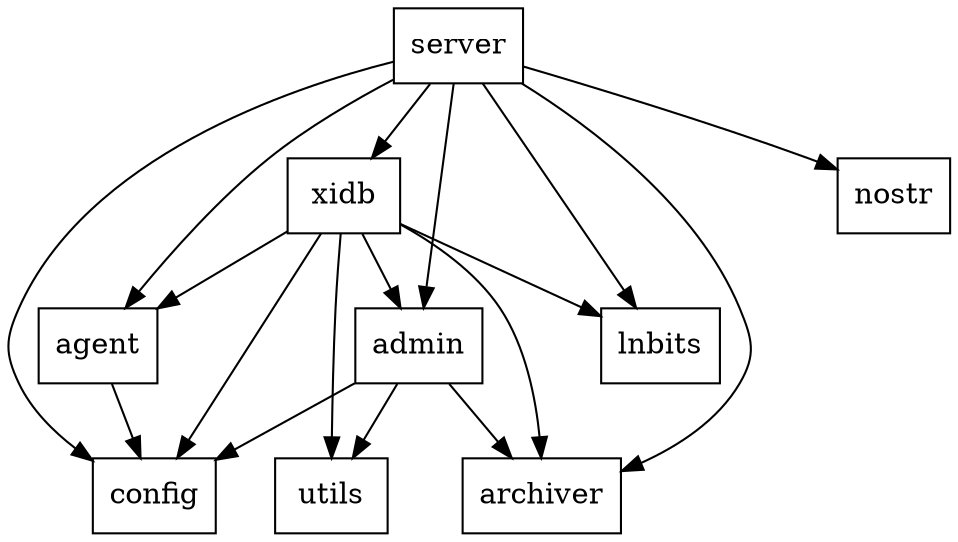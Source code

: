digraph G {
  node [shape=box];
  xidb -> config;
  xidb -> agent;
  xidb -> admin;
  xidb -> utils;
  xidb -> archiver;
  xidb -> lnbits;
  agent -> config;
  admin -> config;
  admin -> utils;
  admin -> archiver;
  server -> config;
  server -> lnbits;
  server -> agent;
  server -> admin;
  server -> xidb;
  server -> archiver;
  server -> nostr;
}

